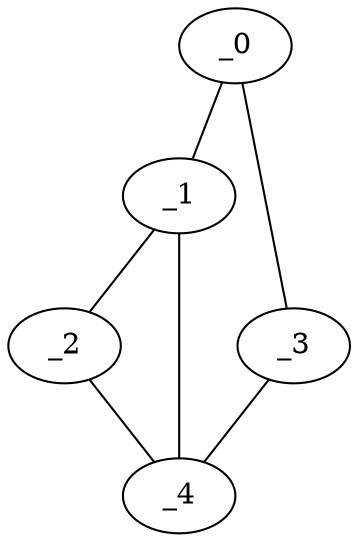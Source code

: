 graph AP1_0112 {
	_0	 [x="0.847651",
		y="0.606125"];
	_1	 [x="1.36921",
		y="2.78511"];
	_0 -- _1;
	_3	 [x="1.0779",
		y="1.53163"];
	_0 -- _3;
	_2	 [x="2.32149",
		y="0.330436"];
	_1 -- _2;
	_4	 [x="2.11527",
		y="1.47847"];
	_1 -- _4;
	_2 -- _4;
	_3 -- _4;
}
